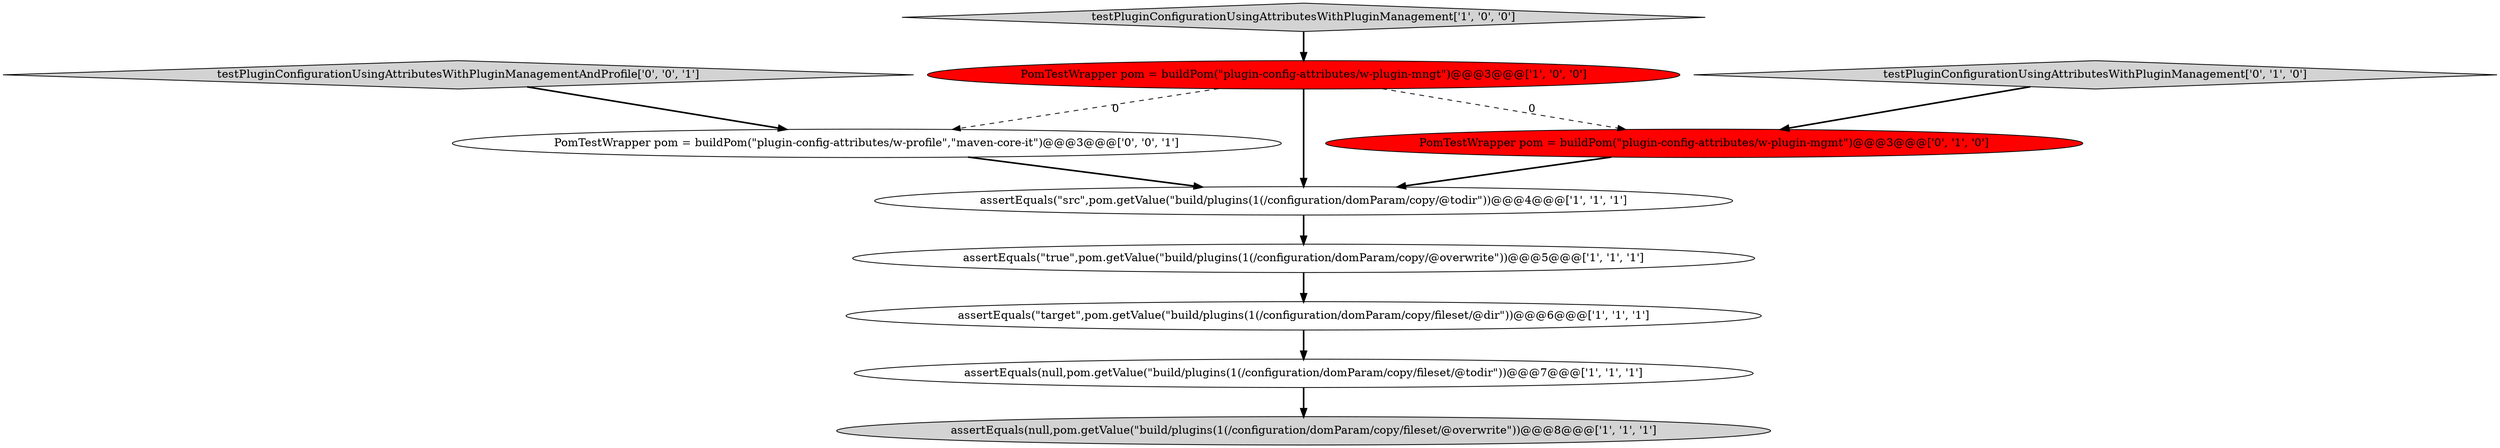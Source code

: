 digraph {
7 [style = filled, label = "PomTestWrapper pom = buildPom(\"plugin-config-attributes/w-plugin-mgmt\")@@@3@@@['0', '1', '0']", fillcolor = red, shape = ellipse image = "AAA1AAABBB2BBB"];
8 [style = filled, label = "testPluginConfigurationUsingAttributesWithPluginManagement['0', '1', '0']", fillcolor = lightgray, shape = diamond image = "AAA0AAABBB2BBB"];
3 [style = filled, label = "assertEquals(\"true\",pom.getValue(\"build/plugins(1(/configuration/domParam/copy/@overwrite\"))@@@5@@@['1', '1', '1']", fillcolor = white, shape = ellipse image = "AAA0AAABBB1BBB"];
0 [style = filled, label = "assertEquals(null,pom.getValue(\"build/plugins(1(/configuration/domParam/copy/fileset/@todir\"))@@@7@@@['1', '1', '1']", fillcolor = white, shape = ellipse image = "AAA0AAABBB1BBB"];
1 [style = filled, label = "PomTestWrapper pom = buildPom(\"plugin-config-attributes/w-plugin-mngt\")@@@3@@@['1', '0', '0']", fillcolor = red, shape = ellipse image = "AAA1AAABBB1BBB"];
6 [style = filled, label = "assertEquals(\"src\",pom.getValue(\"build/plugins(1(/configuration/domParam/copy/@todir\"))@@@4@@@['1', '1', '1']", fillcolor = white, shape = ellipse image = "AAA0AAABBB1BBB"];
5 [style = filled, label = "testPluginConfigurationUsingAttributesWithPluginManagement['1', '0', '0']", fillcolor = lightgray, shape = diamond image = "AAA0AAABBB1BBB"];
9 [style = filled, label = "PomTestWrapper pom = buildPom(\"plugin-config-attributes/w-profile\",\"maven-core-it\")@@@3@@@['0', '0', '1']", fillcolor = white, shape = ellipse image = "AAA0AAABBB3BBB"];
2 [style = filled, label = "assertEquals(null,pom.getValue(\"build/plugins(1(/configuration/domParam/copy/fileset/@overwrite\"))@@@8@@@['1', '1', '1']", fillcolor = lightgray, shape = ellipse image = "AAA0AAABBB1BBB"];
4 [style = filled, label = "assertEquals(\"target\",pom.getValue(\"build/plugins(1(/configuration/domParam/copy/fileset/@dir\"))@@@6@@@['1', '1', '1']", fillcolor = white, shape = ellipse image = "AAA0AAABBB1BBB"];
10 [style = filled, label = "testPluginConfigurationUsingAttributesWithPluginManagementAndProfile['0', '0', '1']", fillcolor = lightgray, shape = diamond image = "AAA0AAABBB3BBB"];
8->7 [style = bold, label=""];
6->3 [style = bold, label=""];
5->1 [style = bold, label=""];
1->9 [style = dashed, label="0"];
10->9 [style = bold, label=""];
1->6 [style = bold, label=""];
9->6 [style = bold, label=""];
1->7 [style = dashed, label="0"];
3->4 [style = bold, label=""];
7->6 [style = bold, label=""];
4->0 [style = bold, label=""];
0->2 [style = bold, label=""];
}
